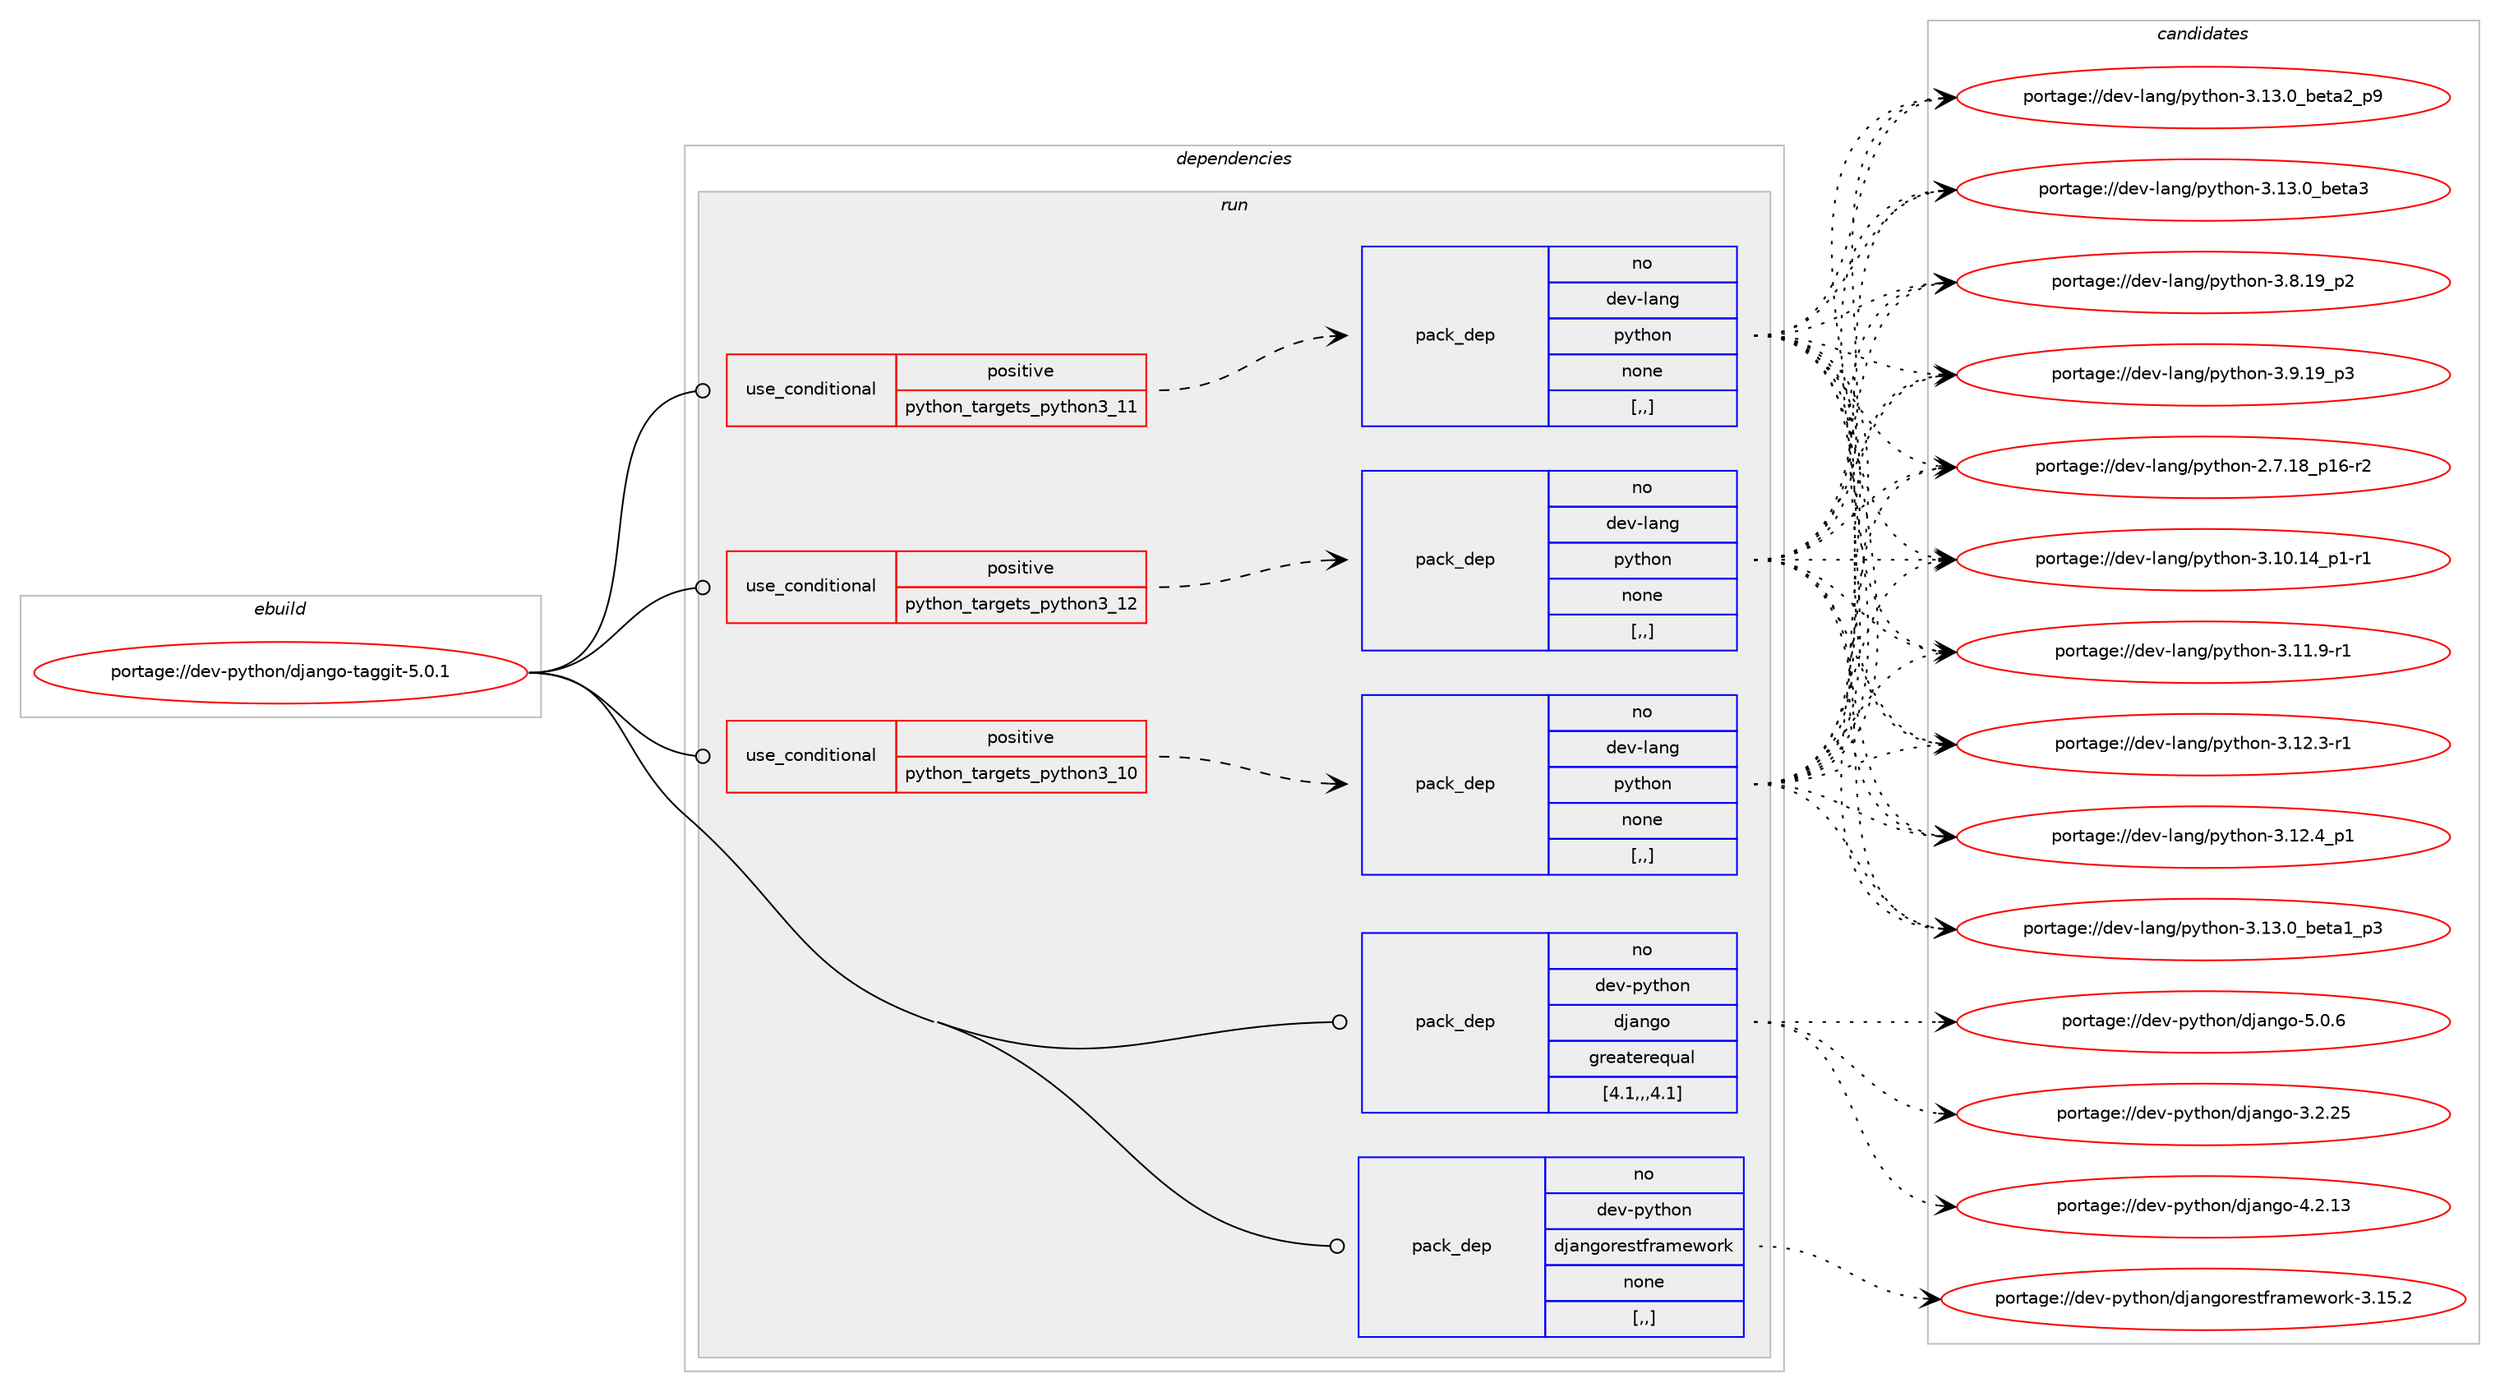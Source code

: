 digraph prolog {

# *************
# Graph options
# *************

newrank=true;
concentrate=true;
compound=true;
graph [rankdir=LR,fontname=Helvetica,fontsize=10,ranksep=1.5];#, ranksep=2.5, nodesep=0.2];
edge  [arrowhead=vee];
node  [fontname=Helvetica,fontsize=10];

# **********
# The ebuild
# **********

subgraph cluster_leftcol {
color=gray;
rank=same;
label=<<i>ebuild</i>>;
id [label="portage://dev-python/django-taggit-5.0.1", color=red, width=4, href="../dev-python/django-taggit-5.0.1.svg"];
}

# ****************
# The dependencies
# ****************

subgraph cluster_midcol {
color=gray;
label=<<i>dependencies</i>>;
subgraph cluster_compile {
fillcolor="#eeeeee";
style=filled;
label=<<i>compile</i>>;
}
subgraph cluster_compileandrun {
fillcolor="#eeeeee";
style=filled;
label=<<i>compile and run</i>>;
}
subgraph cluster_run {
fillcolor="#eeeeee";
style=filled;
label=<<i>run</i>>;
subgraph cond31468 {
dependency142024 [label=<<TABLE BORDER="0" CELLBORDER="1" CELLSPACING="0" CELLPADDING="4"><TR><TD ROWSPAN="3" CELLPADDING="10">use_conditional</TD></TR><TR><TD>positive</TD></TR><TR><TD>python_targets_python3_10</TD></TR></TABLE>>, shape=none, color=red];
subgraph pack109344 {
dependency142025 [label=<<TABLE BORDER="0" CELLBORDER="1" CELLSPACING="0" CELLPADDING="4" WIDTH="220"><TR><TD ROWSPAN="6" CELLPADDING="30">pack_dep</TD></TR><TR><TD WIDTH="110">no</TD></TR><TR><TD>dev-lang</TD></TR><TR><TD>python</TD></TR><TR><TD>none</TD></TR><TR><TD>[,,]</TD></TR></TABLE>>, shape=none, color=blue];
}
dependency142024:e -> dependency142025:w [weight=20,style="dashed",arrowhead="vee"];
}
id:e -> dependency142024:w [weight=20,style="solid",arrowhead="odot"];
subgraph cond31469 {
dependency142026 [label=<<TABLE BORDER="0" CELLBORDER="1" CELLSPACING="0" CELLPADDING="4"><TR><TD ROWSPAN="3" CELLPADDING="10">use_conditional</TD></TR><TR><TD>positive</TD></TR><TR><TD>python_targets_python3_11</TD></TR></TABLE>>, shape=none, color=red];
subgraph pack109345 {
dependency142027 [label=<<TABLE BORDER="0" CELLBORDER="1" CELLSPACING="0" CELLPADDING="4" WIDTH="220"><TR><TD ROWSPAN="6" CELLPADDING="30">pack_dep</TD></TR><TR><TD WIDTH="110">no</TD></TR><TR><TD>dev-lang</TD></TR><TR><TD>python</TD></TR><TR><TD>none</TD></TR><TR><TD>[,,]</TD></TR></TABLE>>, shape=none, color=blue];
}
dependency142026:e -> dependency142027:w [weight=20,style="dashed",arrowhead="vee"];
}
id:e -> dependency142026:w [weight=20,style="solid",arrowhead="odot"];
subgraph cond31470 {
dependency142028 [label=<<TABLE BORDER="0" CELLBORDER="1" CELLSPACING="0" CELLPADDING="4"><TR><TD ROWSPAN="3" CELLPADDING="10">use_conditional</TD></TR><TR><TD>positive</TD></TR><TR><TD>python_targets_python3_12</TD></TR></TABLE>>, shape=none, color=red];
subgraph pack109346 {
dependency142029 [label=<<TABLE BORDER="0" CELLBORDER="1" CELLSPACING="0" CELLPADDING="4" WIDTH="220"><TR><TD ROWSPAN="6" CELLPADDING="30">pack_dep</TD></TR><TR><TD WIDTH="110">no</TD></TR><TR><TD>dev-lang</TD></TR><TR><TD>python</TD></TR><TR><TD>none</TD></TR><TR><TD>[,,]</TD></TR></TABLE>>, shape=none, color=blue];
}
dependency142028:e -> dependency142029:w [weight=20,style="dashed",arrowhead="vee"];
}
id:e -> dependency142028:w [weight=20,style="solid",arrowhead="odot"];
subgraph pack109347 {
dependency142030 [label=<<TABLE BORDER="0" CELLBORDER="1" CELLSPACING="0" CELLPADDING="4" WIDTH="220"><TR><TD ROWSPAN="6" CELLPADDING="30">pack_dep</TD></TR><TR><TD WIDTH="110">no</TD></TR><TR><TD>dev-python</TD></TR><TR><TD>django</TD></TR><TR><TD>greaterequal</TD></TR><TR><TD>[4.1,,,4.1]</TD></TR></TABLE>>, shape=none, color=blue];
}
id:e -> dependency142030:w [weight=20,style="solid",arrowhead="odot"];
subgraph pack109348 {
dependency142031 [label=<<TABLE BORDER="0" CELLBORDER="1" CELLSPACING="0" CELLPADDING="4" WIDTH="220"><TR><TD ROWSPAN="6" CELLPADDING="30">pack_dep</TD></TR><TR><TD WIDTH="110">no</TD></TR><TR><TD>dev-python</TD></TR><TR><TD>djangorestframework</TD></TR><TR><TD>none</TD></TR><TR><TD>[,,]</TD></TR></TABLE>>, shape=none, color=blue];
}
id:e -> dependency142031:w [weight=20,style="solid",arrowhead="odot"];
}
}

# **************
# The candidates
# **************

subgraph cluster_choices {
rank=same;
color=gray;
label=<<i>candidates</i>>;

subgraph choice109344 {
color=black;
nodesep=1;
choice100101118451089711010347112121116104111110455046554649569511249544511450 [label="portage://dev-lang/python-2.7.18_p16-r2", color=red, width=4,href="../dev-lang/python-2.7.18_p16-r2.svg"];
choice100101118451089711010347112121116104111110455146494846495295112494511449 [label="portage://dev-lang/python-3.10.14_p1-r1", color=red, width=4,href="../dev-lang/python-3.10.14_p1-r1.svg"];
choice100101118451089711010347112121116104111110455146494946574511449 [label="portage://dev-lang/python-3.11.9-r1", color=red, width=4,href="../dev-lang/python-3.11.9-r1.svg"];
choice100101118451089711010347112121116104111110455146495046514511449 [label="portage://dev-lang/python-3.12.3-r1", color=red, width=4,href="../dev-lang/python-3.12.3-r1.svg"];
choice100101118451089711010347112121116104111110455146495046529511249 [label="portage://dev-lang/python-3.12.4_p1", color=red, width=4,href="../dev-lang/python-3.12.4_p1.svg"];
choice10010111845108971101034711212111610411111045514649514648959810111697499511251 [label="portage://dev-lang/python-3.13.0_beta1_p3", color=red, width=4,href="../dev-lang/python-3.13.0_beta1_p3.svg"];
choice10010111845108971101034711212111610411111045514649514648959810111697509511257 [label="portage://dev-lang/python-3.13.0_beta2_p9", color=red, width=4,href="../dev-lang/python-3.13.0_beta2_p9.svg"];
choice1001011184510897110103471121211161041111104551464951464895981011169751 [label="portage://dev-lang/python-3.13.0_beta3", color=red, width=4,href="../dev-lang/python-3.13.0_beta3.svg"];
choice100101118451089711010347112121116104111110455146564649579511250 [label="portage://dev-lang/python-3.8.19_p2", color=red, width=4,href="../dev-lang/python-3.8.19_p2.svg"];
choice100101118451089711010347112121116104111110455146574649579511251 [label="portage://dev-lang/python-3.9.19_p3", color=red, width=4,href="../dev-lang/python-3.9.19_p3.svg"];
dependency142025:e -> choice100101118451089711010347112121116104111110455046554649569511249544511450:w [style=dotted,weight="100"];
dependency142025:e -> choice100101118451089711010347112121116104111110455146494846495295112494511449:w [style=dotted,weight="100"];
dependency142025:e -> choice100101118451089711010347112121116104111110455146494946574511449:w [style=dotted,weight="100"];
dependency142025:e -> choice100101118451089711010347112121116104111110455146495046514511449:w [style=dotted,weight="100"];
dependency142025:e -> choice100101118451089711010347112121116104111110455146495046529511249:w [style=dotted,weight="100"];
dependency142025:e -> choice10010111845108971101034711212111610411111045514649514648959810111697499511251:w [style=dotted,weight="100"];
dependency142025:e -> choice10010111845108971101034711212111610411111045514649514648959810111697509511257:w [style=dotted,weight="100"];
dependency142025:e -> choice1001011184510897110103471121211161041111104551464951464895981011169751:w [style=dotted,weight="100"];
dependency142025:e -> choice100101118451089711010347112121116104111110455146564649579511250:w [style=dotted,weight="100"];
dependency142025:e -> choice100101118451089711010347112121116104111110455146574649579511251:w [style=dotted,weight="100"];
}
subgraph choice109345 {
color=black;
nodesep=1;
choice100101118451089711010347112121116104111110455046554649569511249544511450 [label="portage://dev-lang/python-2.7.18_p16-r2", color=red, width=4,href="../dev-lang/python-2.7.18_p16-r2.svg"];
choice100101118451089711010347112121116104111110455146494846495295112494511449 [label="portage://dev-lang/python-3.10.14_p1-r1", color=red, width=4,href="../dev-lang/python-3.10.14_p1-r1.svg"];
choice100101118451089711010347112121116104111110455146494946574511449 [label="portage://dev-lang/python-3.11.9-r1", color=red, width=4,href="../dev-lang/python-3.11.9-r1.svg"];
choice100101118451089711010347112121116104111110455146495046514511449 [label="portage://dev-lang/python-3.12.3-r1", color=red, width=4,href="../dev-lang/python-3.12.3-r1.svg"];
choice100101118451089711010347112121116104111110455146495046529511249 [label="portage://dev-lang/python-3.12.4_p1", color=red, width=4,href="../dev-lang/python-3.12.4_p1.svg"];
choice10010111845108971101034711212111610411111045514649514648959810111697499511251 [label="portage://dev-lang/python-3.13.0_beta1_p3", color=red, width=4,href="../dev-lang/python-3.13.0_beta1_p3.svg"];
choice10010111845108971101034711212111610411111045514649514648959810111697509511257 [label="portage://dev-lang/python-3.13.0_beta2_p9", color=red, width=4,href="../dev-lang/python-3.13.0_beta2_p9.svg"];
choice1001011184510897110103471121211161041111104551464951464895981011169751 [label="portage://dev-lang/python-3.13.0_beta3", color=red, width=4,href="../dev-lang/python-3.13.0_beta3.svg"];
choice100101118451089711010347112121116104111110455146564649579511250 [label="portage://dev-lang/python-3.8.19_p2", color=red, width=4,href="../dev-lang/python-3.8.19_p2.svg"];
choice100101118451089711010347112121116104111110455146574649579511251 [label="portage://dev-lang/python-3.9.19_p3", color=red, width=4,href="../dev-lang/python-3.9.19_p3.svg"];
dependency142027:e -> choice100101118451089711010347112121116104111110455046554649569511249544511450:w [style=dotted,weight="100"];
dependency142027:e -> choice100101118451089711010347112121116104111110455146494846495295112494511449:w [style=dotted,weight="100"];
dependency142027:e -> choice100101118451089711010347112121116104111110455146494946574511449:w [style=dotted,weight="100"];
dependency142027:e -> choice100101118451089711010347112121116104111110455146495046514511449:w [style=dotted,weight="100"];
dependency142027:e -> choice100101118451089711010347112121116104111110455146495046529511249:w [style=dotted,weight="100"];
dependency142027:e -> choice10010111845108971101034711212111610411111045514649514648959810111697499511251:w [style=dotted,weight="100"];
dependency142027:e -> choice10010111845108971101034711212111610411111045514649514648959810111697509511257:w [style=dotted,weight="100"];
dependency142027:e -> choice1001011184510897110103471121211161041111104551464951464895981011169751:w [style=dotted,weight="100"];
dependency142027:e -> choice100101118451089711010347112121116104111110455146564649579511250:w [style=dotted,weight="100"];
dependency142027:e -> choice100101118451089711010347112121116104111110455146574649579511251:w [style=dotted,weight="100"];
}
subgraph choice109346 {
color=black;
nodesep=1;
choice100101118451089711010347112121116104111110455046554649569511249544511450 [label="portage://dev-lang/python-2.7.18_p16-r2", color=red, width=4,href="../dev-lang/python-2.7.18_p16-r2.svg"];
choice100101118451089711010347112121116104111110455146494846495295112494511449 [label="portage://dev-lang/python-3.10.14_p1-r1", color=red, width=4,href="../dev-lang/python-3.10.14_p1-r1.svg"];
choice100101118451089711010347112121116104111110455146494946574511449 [label="portage://dev-lang/python-3.11.9-r1", color=red, width=4,href="../dev-lang/python-3.11.9-r1.svg"];
choice100101118451089711010347112121116104111110455146495046514511449 [label="portage://dev-lang/python-3.12.3-r1", color=red, width=4,href="../dev-lang/python-3.12.3-r1.svg"];
choice100101118451089711010347112121116104111110455146495046529511249 [label="portage://dev-lang/python-3.12.4_p1", color=red, width=4,href="../dev-lang/python-3.12.4_p1.svg"];
choice10010111845108971101034711212111610411111045514649514648959810111697499511251 [label="portage://dev-lang/python-3.13.0_beta1_p3", color=red, width=4,href="../dev-lang/python-3.13.0_beta1_p3.svg"];
choice10010111845108971101034711212111610411111045514649514648959810111697509511257 [label="portage://dev-lang/python-3.13.0_beta2_p9", color=red, width=4,href="../dev-lang/python-3.13.0_beta2_p9.svg"];
choice1001011184510897110103471121211161041111104551464951464895981011169751 [label="portage://dev-lang/python-3.13.0_beta3", color=red, width=4,href="../dev-lang/python-3.13.0_beta3.svg"];
choice100101118451089711010347112121116104111110455146564649579511250 [label="portage://dev-lang/python-3.8.19_p2", color=red, width=4,href="../dev-lang/python-3.8.19_p2.svg"];
choice100101118451089711010347112121116104111110455146574649579511251 [label="portage://dev-lang/python-3.9.19_p3", color=red, width=4,href="../dev-lang/python-3.9.19_p3.svg"];
dependency142029:e -> choice100101118451089711010347112121116104111110455046554649569511249544511450:w [style=dotted,weight="100"];
dependency142029:e -> choice100101118451089711010347112121116104111110455146494846495295112494511449:w [style=dotted,weight="100"];
dependency142029:e -> choice100101118451089711010347112121116104111110455146494946574511449:w [style=dotted,weight="100"];
dependency142029:e -> choice100101118451089711010347112121116104111110455146495046514511449:w [style=dotted,weight="100"];
dependency142029:e -> choice100101118451089711010347112121116104111110455146495046529511249:w [style=dotted,weight="100"];
dependency142029:e -> choice10010111845108971101034711212111610411111045514649514648959810111697499511251:w [style=dotted,weight="100"];
dependency142029:e -> choice10010111845108971101034711212111610411111045514649514648959810111697509511257:w [style=dotted,weight="100"];
dependency142029:e -> choice1001011184510897110103471121211161041111104551464951464895981011169751:w [style=dotted,weight="100"];
dependency142029:e -> choice100101118451089711010347112121116104111110455146564649579511250:w [style=dotted,weight="100"];
dependency142029:e -> choice100101118451089711010347112121116104111110455146574649579511251:w [style=dotted,weight="100"];
}
subgraph choice109347 {
color=black;
nodesep=1;
choice10010111845112121116104111110471001069711010311145514650465053 [label="portage://dev-python/django-3.2.25", color=red, width=4,href="../dev-python/django-3.2.25.svg"];
choice10010111845112121116104111110471001069711010311145524650464951 [label="portage://dev-python/django-4.2.13", color=red, width=4,href="../dev-python/django-4.2.13.svg"];
choice100101118451121211161041111104710010697110103111455346484654 [label="portage://dev-python/django-5.0.6", color=red, width=4,href="../dev-python/django-5.0.6.svg"];
dependency142030:e -> choice10010111845112121116104111110471001069711010311145514650465053:w [style=dotted,weight="100"];
dependency142030:e -> choice10010111845112121116104111110471001069711010311145524650464951:w [style=dotted,weight="100"];
dependency142030:e -> choice100101118451121211161041111104710010697110103111455346484654:w [style=dotted,weight="100"];
}
subgraph choice109348 {
color=black;
nodesep=1;
choice1001011184511212111610411111047100106971101031111141011151161021149710910111911111410745514649534650 [label="portage://dev-python/djangorestframework-3.15.2", color=red, width=4,href="../dev-python/djangorestframework-3.15.2.svg"];
dependency142031:e -> choice1001011184511212111610411111047100106971101031111141011151161021149710910111911111410745514649534650:w [style=dotted,weight="100"];
}
}

}
